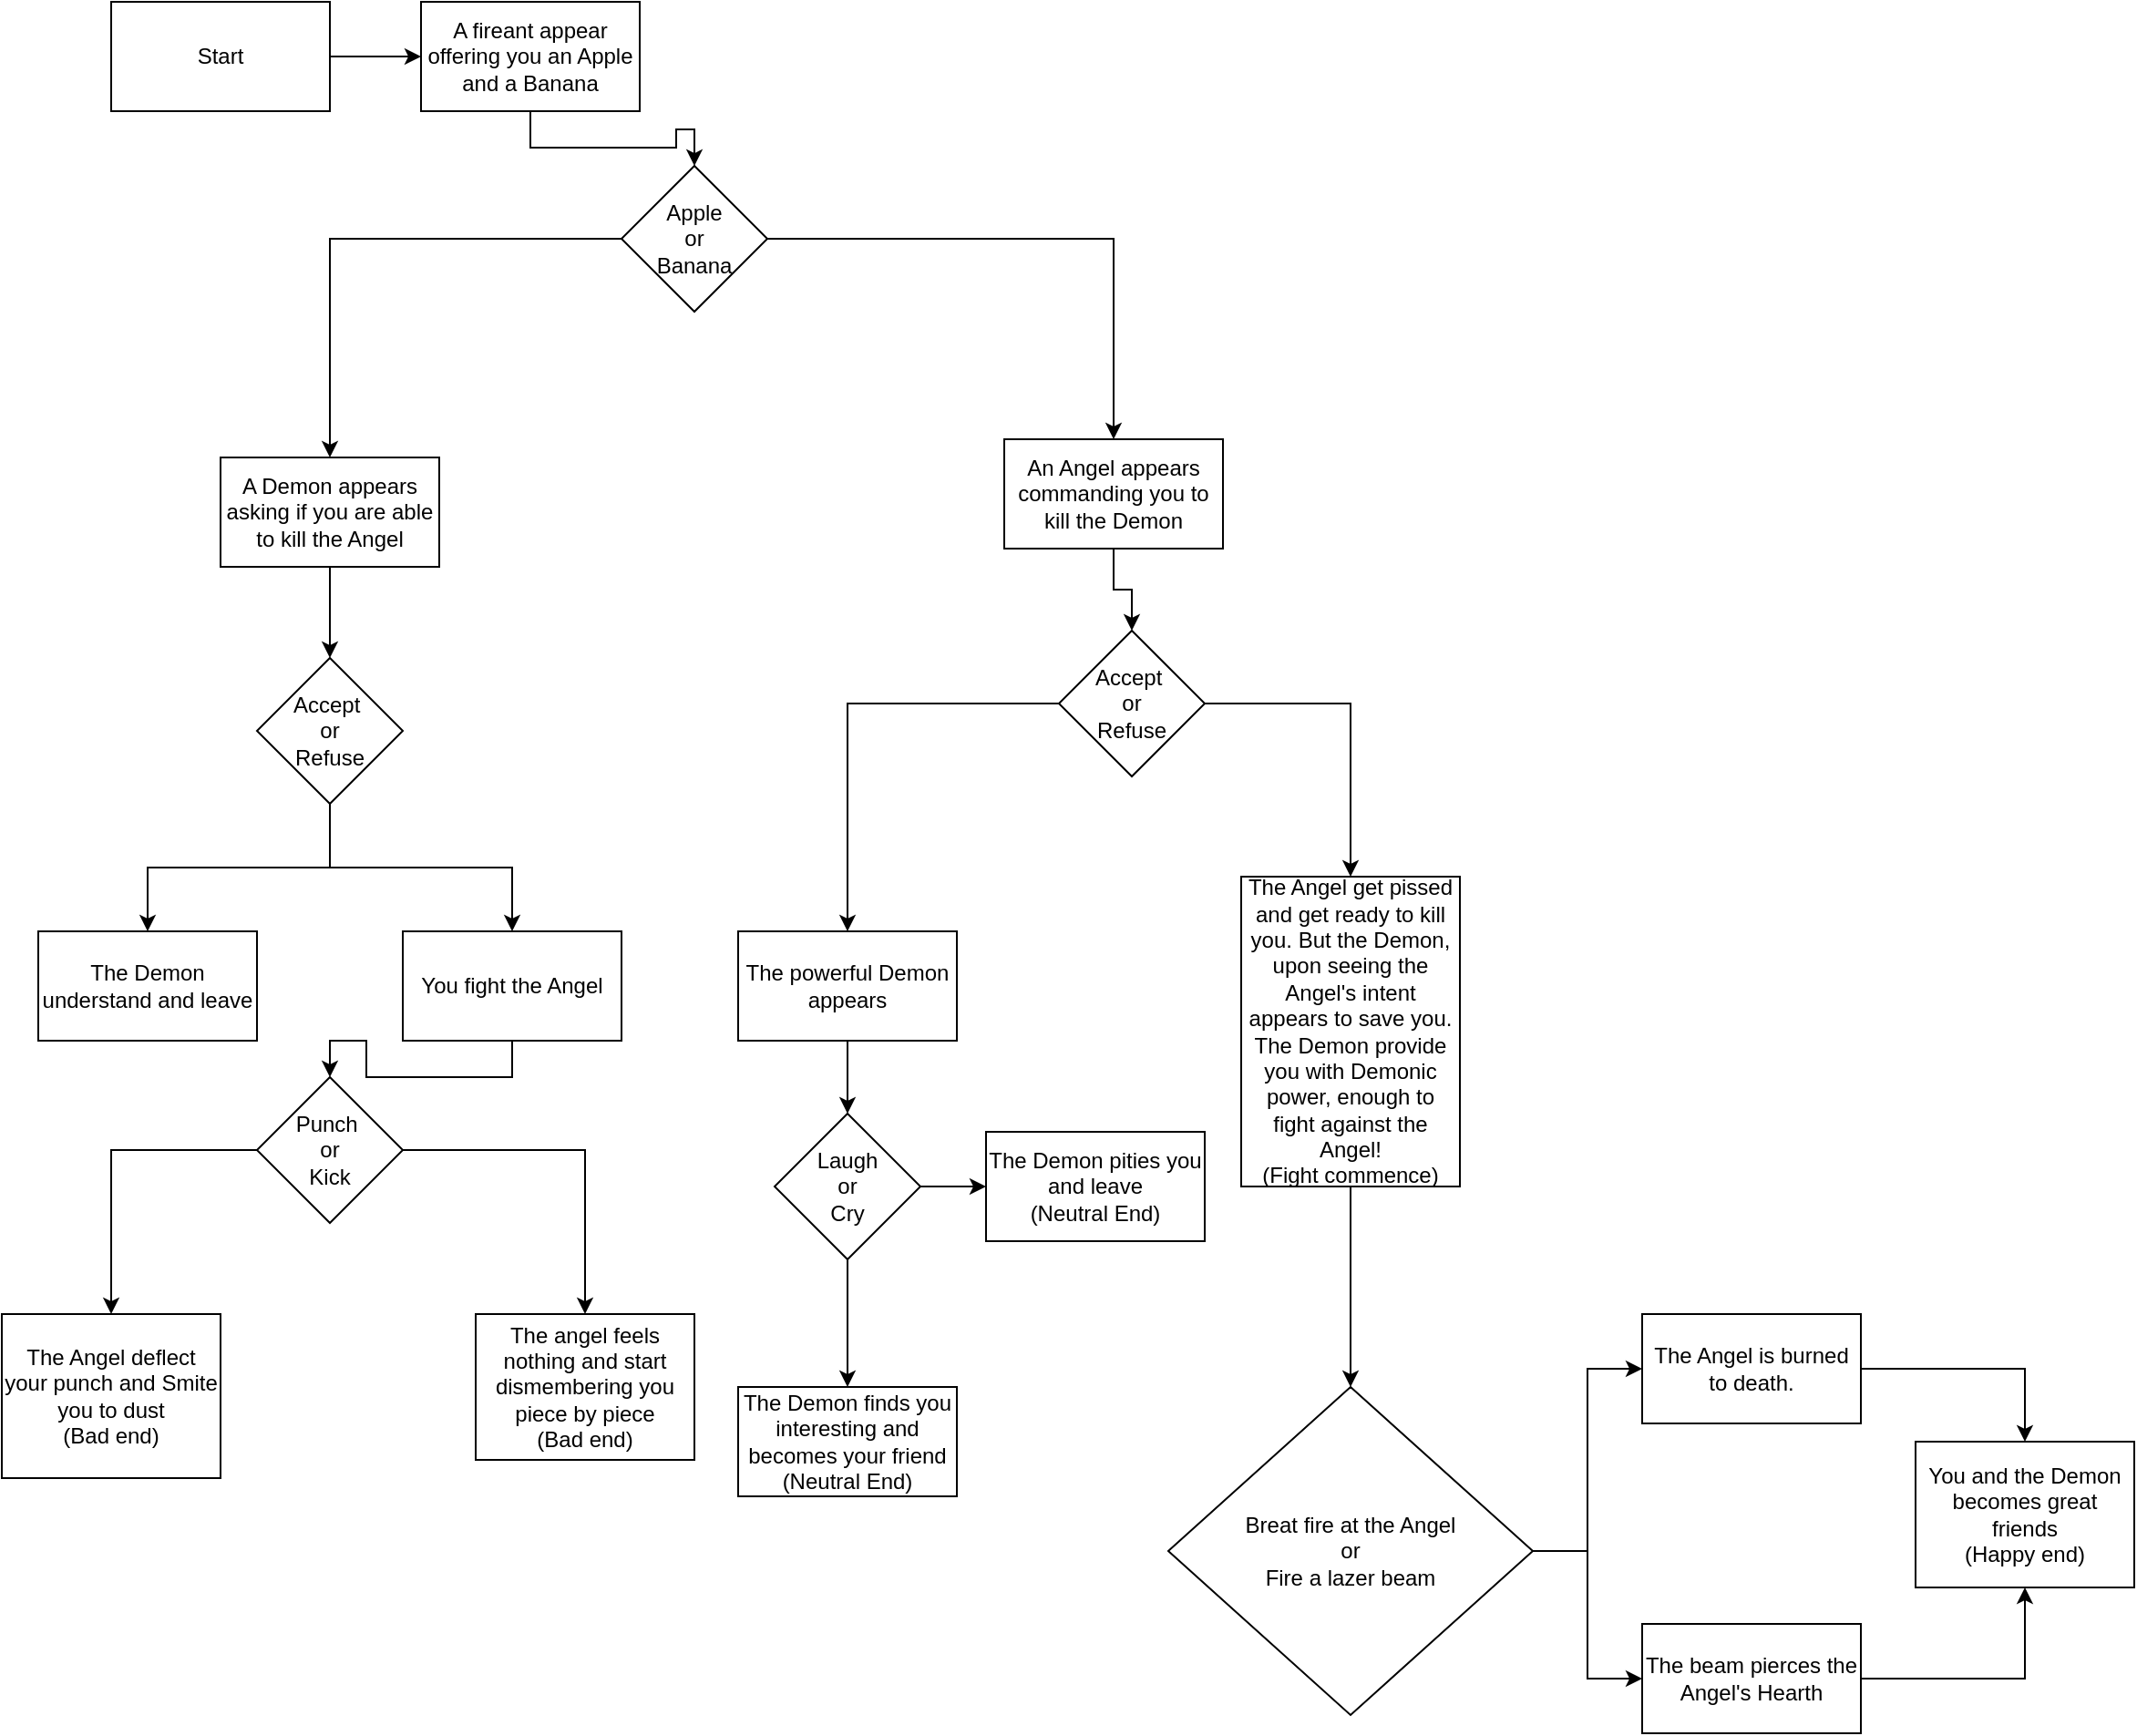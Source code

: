 <mxfile version="14.6.13" type="device"><diagram id="C5RBs43oDa-KdzZeNtuy" name="Page-1"><mxGraphModel dx="1422" dy="762" grid="1" gridSize="10" guides="1" tooltips="1" connect="1" arrows="1" fold="1" page="1" pageScale="1" pageWidth="827" pageHeight="1169" math="0" shadow="0"><root><mxCell id="WIyWlLk6GJQsqaUBKTNV-0"/><mxCell id="WIyWlLk6GJQsqaUBKTNV-1" parent="WIyWlLk6GJQsqaUBKTNV-0"/><mxCell id="gpt2rI43xiXll4x9pA2Q-2" style="edgeStyle=orthogonalEdgeStyle;rounded=0;orthogonalLoop=1;jettySize=auto;html=1;entryX=0;entryY=0.5;entryDx=0;entryDy=0;" edge="1" parent="WIyWlLk6GJQsqaUBKTNV-1" source="gpt2rI43xiXll4x9pA2Q-0" target="gpt2rI43xiXll4x9pA2Q-1"><mxGeometry relative="1" as="geometry"/></mxCell><mxCell id="gpt2rI43xiXll4x9pA2Q-0" value="Start" style="rounded=0;whiteSpace=wrap;html=1;" vertex="1" parent="WIyWlLk6GJQsqaUBKTNV-1"><mxGeometry x="70" y="160" width="120" height="60" as="geometry"/></mxCell><mxCell id="gpt2rI43xiXll4x9pA2Q-4" style="edgeStyle=orthogonalEdgeStyle;rounded=0;orthogonalLoop=1;jettySize=auto;html=1;" edge="1" parent="WIyWlLk6GJQsqaUBKTNV-1" source="gpt2rI43xiXll4x9pA2Q-1" target="gpt2rI43xiXll4x9pA2Q-3"><mxGeometry relative="1" as="geometry"/></mxCell><mxCell id="gpt2rI43xiXll4x9pA2Q-1" value="A fireant appear offering you an Apple and a Banana" style="rounded=0;whiteSpace=wrap;html=1;" vertex="1" parent="WIyWlLk6GJQsqaUBKTNV-1"><mxGeometry x="240" y="160" width="120" height="60" as="geometry"/></mxCell><mxCell id="gpt2rI43xiXll4x9pA2Q-7" style="edgeStyle=orthogonalEdgeStyle;rounded=0;orthogonalLoop=1;jettySize=auto;html=1;" edge="1" parent="WIyWlLk6GJQsqaUBKTNV-1" source="gpt2rI43xiXll4x9pA2Q-3" target="gpt2rI43xiXll4x9pA2Q-5"><mxGeometry relative="1" as="geometry"/></mxCell><mxCell id="gpt2rI43xiXll4x9pA2Q-8" style="edgeStyle=orthogonalEdgeStyle;rounded=0;orthogonalLoop=1;jettySize=auto;html=1;" edge="1" parent="WIyWlLk6GJQsqaUBKTNV-1" source="gpt2rI43xiXll4x9pA2Q-3" target="gpt2rI43xiXll4x9pA2Q-6"><mxGeometry relative="1" as="geometry"/></mxCell><mxCell id="gpt2rI43xiXll4x9pA2Q-3" value="Apple&lt;br&gt;or&lt;br&gt;Banana" style="rhombus;whiteSpace=wrap;html=1;" vertex="1" parent="WIyWlLk6GJQsqaUBKTNV-1"><mxGeometry x="350" y="250" width="80" height="80" as="geometry"/></mxCell><mxCell id="gpt2rI43xiXll4x9pA2Q-10" style="edgeStyle=orthogonalEdgeStyle;rounded=0;orthogonalLoop=1;jettySize=auto;html=1;entryX=0.5;entryY=0;entryDx=0;entryDy=0;" edge="1" parent="WIyWlLk6GJQsqaUBKTNV-1" source="gpt2rI43xiXll4x9pA2Q-5" target="gpt2rI43xiXll4x9pA2Q-9"><mxGeometry relative="1" as="geometry"/></mxCell><mxCell id="gpt2rI43xiXll4x9pA2Q-5" value="A Demon appears asking if you are able to kill the Angel" style="rounded=0;whiteSpace=wrap;html=1;" vertex="1" parent="WIyWlLk6GJQsqaUBKTNV-1"><mxGeometry x="130" y="410" width="120" height="60" as="geometry"/></mxCell><mxCell id="gpt2rI43xiXll4x9pA2Q-22" style="edgeStyle=orthogonalEdgeStyle;rounded=0;orthogonalLoop=1;jettySize=auto;html=1;" edge="1" parent="WIyWlLk6GJQsqaUBKTNV-1" source="gpt2rI43xiXll4x9pA2Q-6" target="gpt2rI43xiXll4x9pA2Q-21"><mxGeometry relative="1" as="geometry"/></mxCell><mxCell id="gpt2rI43xiXll4x9pA2Q-6" value="An Angel appears commanding you to kill the Demon" style="rounded=0;whiteSpace=wrap;html=1;" vertex="1" parent="WIyWlLk6GJQsqaUBKTNV-1"><mxGeometry x="560" y="400" width="120" height="60" as="geometry"/></mxCell><mxCell id="gpt2rI43xiXll4x9pA2Q-12" style="edgeStyle=orthogonalEdgeStyle;rounded=0;orthogonalLoop=1;jettySize=auto;html=1;" edge="1" parent="WIyWlLk6GJQsqaUBKTNV-1" source="gpt2rI43xiXll4x9pA2Q-9" target="gpt2rI43xiXll4x9pA2Q-11"><mxGeometry relative="1" as="geometry"/></mxCell><mxCell id="gpt2rI43xiXll4x9pA2Q-14" style="edgeStyle=orthogonalEdgeStyle;rounded=0;orthogonalLoop=1;jettySize=auto;html=1;" edge="1" parent="WIyWlLk6GJQsqaUBKTNV-1" source="gpt2rI43xiXll4x9pA2Q-9" target="gpt2rI43xiXll4x9pA2Q-13"><mxGeometry relative="1" as="geometry"/></mxCell><mxCell id="gpt2rI43xiXll4x9pA2Q-9" value="Accept&amp;nbsp;&lt;br&gt;or&lt;br&gt;Refuse" style="rhombus;whiteSpace=wrap;html=1;" vertex="1" parent="WIyWlLk6GJQsqaUBKTNV-1"><mxGeometry x="150" y="520" width="80" height="80" as="geometry"/></mxCell><mxCell id="gpt2rI43xiXll4x9pA2Q-11" value="The Demon understand and leave" style="rounded=0;whiteSpace=wrap;html=1;" vertex="1" parent="WIyWlLk6GJQsqaUBKTNV-1"><mxGeometry x="30" y="670" width="120" height="60" as="geometry"/></mxCell><mxCell id="gpt2rI43xiXll4x9pA2Q-16" style="edgeStyle=orthogonalEdgeStyle;rounded=0;orthogonalLoop=1;jettySize=auto;html=1;exitX=0.5;exitY=1;exitDx=0;exitDy=0;" edge="1" parent="WIyWlLk6GJQsqaUBKTNV-1" source="gpt2rI43xiXll4x9pA2Q-13" target="gpt2rI43xiXll4x9pA2Q-15"><mxGeometry relative="1" as="geometry"/></mxCell><mxCell id="gpt2rI43xiXll4x9pA2Q-13" value="You fight the Angel" style="rounded=0;whiteSpace=wrap;html=1;" vertex="1" parent="WIyWlLk6GJQsqaUBKTNV-1"><mxGeometry x="230" y="670" width="120" height="60" as="geometry"/></mxCell><mxCell id="gpt2rI43xiXll4x9pA2Q-19" style="edgeStyle=orthogonalEdgeStyle;rounded=0;orthogonalLoop=1;jettySize=auto;html=1;" edge="1" parent="WIyWlLk6GJQsqaUBKTNV-1" source="gpt2rI43xiXll4x9pA2Q-15" target="gpt2rI43xiXll4x9pA2Q-17"><mxGeometry relative="1" as="geometry"/></mxCell><mxCell id="gpt2rI43xiXll4x9pA2Q-20" style="edgeStyle=orthogonalEdgeStyle;rounded=0;orthogonalLoop=1;jettySize=auto;html=1;" edge="1" parent="WIyWlLk6GJQsqaUBKTNV-1" source="gpt2rI43xiXll4x9pA2Q-15" target="gpt2rI43xiXll4x9pA2Q-18"><mxGeometry relative="1" as="geometry"/></mxCell><mxCell id="gpt2rI43xiXll4x9pA2Q-15" value="Punch&amp;nbsp;&lt;br&gt;or&lt;br&gt;Kick" style="rhombus;whiteSpace=wrap;html=1;" vertex="1" parent="WIyWlLk6GJQsqaUBKTNV-1"><mxGeometry x="150" y="750" width="80" height="80" as="geometry"/></mxCell><mxCell id="gpt2rI43xiXll4x9pA2Q-17" value="The Angel deflect your punch and Smite you to dust&lt;br&gt;(Bad end)" style="rounded=0;whiteSpace=wrap;html=1;" vertex="1" parent="WIyWlLk6GJQsqaUBKTNV-1"><mxGeometry x="10" y="880" width="120" height="90" as="geometry"/></mxCell><mxCell id="gpt2rI43xiXll4x9pA2Q-18" value="The angel feels nothing and start dismembering you piece by piece&lt;br&gt;(Bad end)" style="rounded=0;whiteSpace=wrap;html=1;" vertex="1" parent="WIyWlLk6GJQsqaUBKTNV-1"><mxGeometry x="270" y="880" width="120" height="80" as="geometry"/></mxCell><mxCell id="gpt2rI43xiXll4x9pA2Q-24" style="edgeStyle=orthogonalEdgeStyle;rounded=0;orthogonalLoop=1;jettySize=auto;html=1;" edge="1" parent="WIyWlLk6GJQsqaUBKTNV-1" source="gpt2rI43xiXll4x9pA2Q-21" target="gpt2rI43xiXll4x9pA2Q-23"><mxGeometry relative="1" as="geometry"/></mxCell><mxCell id="gpt2rI43xiXll4x9pA2Q-32" style="edgeStyle=orthogonalEdgeStyle;rounded=0;orthogonalLoop=1;jettySize=auto;html=1;entryX=0.5;entryY=0;entryDx=0;entryDy=0;" edge="1" parent="WIyWlLk6GJQsqaUBKTNV-1" source="gpt2rI43xiXll4x9pA2Q-21" target="gpt2rI43xiXll4x9pA2Q-31"><mxGeometry relative="1" as="geometry"/></mxCell><mxCell id="gpt2rI43xiXll4x9pA2Q-21" value="Accept&amp;nbsp;&lt;br&gt;or&lt;br&gt;Refuse" style="rhombus;whiteSpace=wrap;html=1;" vertex="1" parent="WIyWlLk6GJQsqaUBKTNV-1"><mxGeometry x="590" y="505" width="80" height="80" as="geometry"/></mxCell><mxCell id="gpt2rI43xiXll4x9pA2Q-26" style="edgeStyle=orthogonalEdgeStyle;rounded=0;orthogonalLoop=1;jettySize=auto;html=1;" edge="1" parent="WIyWlLk6GJQsqaUBKTNV-1" source="gpt2rI43xiXll4x9pA2Q-23" target="gpt2rI43xiXll4x9pA2Q-25"><mxGeometry relative="1" as="geometry"/></mxCell><mxCell id="gpt2rI43xiXll4x9pA2Q-23" value="The powerful Demon appears" style="rounded=0;whiteSpace=wrap;html=1;" vertex="1" parent="WIyWlLk6GJQsqaUBKTNV-1"><mxGeometry x="414" y="670" width="120" height="60" as="geometry"/></mxCell><mxCell id="gpt2rI43xiXll4x9pA2Q-29" style="edgeStyle=orthogonalEdgeStyle;rounded=0;orthogonalLoop=1;jettySize=auto;html=1;" edge="1" parent="WIyWlLk6GJQsqaUBKTNV-1" source="gpt2rI43xiXll4x9pA2Q-25" target="gpt2rI43xiXll4x9pA2Q-27"><mxGeometry relative="1" as="geometry"/></mxCell><mxCell id="gpt2rI43xiXll4x9pA2Q-30" style="edgeStyle=orthogonalEdgeStyle;rounded=0;orthogonalLoop=1;jettySize=auto;html=1;" edge="1" parent="WIyWlLk6GJQsqaUBKTNV-1" source="gpt2rI43xiXll4x9pA2Q-25" target="gpt2rI43xiXll4x9pA2Q-28"><mxGeometry relative="1" as="geometry"/></mxCell><mxCell id="gpt2rI43xiXll4x9pA2Q-25" value="Laugh&lt;br&gt;or&lt;br&gt;Cry" style="rhombus;whiteSpace=wrap;html=1;" vertex="1" parent="WIyWlLk6GJQsqaUBKTNV-1"><mxGeometry x="434" y="770" width="80" height="80" as="geometry"/></mxCell><mxCell id="gpt2rI43xiXll4x9pA2Q-27" value="The Demon finds you interesting and becomes your friend&lt;br&gt;(Neutral End)" style="rounded=0;whiteSpace=wrap;html=1;" vertex="1" parent="WIyWlLk6GJQsqaUBKTNV-1"><mxGeometry x="414" y="920" width="120" height="60" as="geometry"/></mxCell><mxCell id="gpt2rI43xiXll4x9pA2Q-28" value="The Demon pities you and leave&lt;br&gt;(Neutral End)" style="rounded=0;whiteSpace=wrap;html=1;" vertex="1" parent="WIyWlLk6GJQsqaUBKTNV-1"><mxGeometry x="550" y="780" width="120" height="60" as="geometry"/></mxCell><mxCell id="gpt2rI43xiXll4x9pA2Q-34" style="edgeStyle=orthogonalEdgeStyle;rounded=0;orthogonalLoop=1;jettySize=auto;html=1;" edge="1" parent="WIyWlLk6GJQsqaUBKTNV-1" source="gpt2rI43xiXll4x9pA2Q-31" target="gpt2rI43xiXll4x9pA2Q-33"><mxGeometry relative="1" as="geometry"/></mxCell><mxCell id="gpt2rI43xiXll4x9pA2Q-31" value="The Angel get pissed and get ready to kill you. But the Demon, upon seeing the Angel's intent appears to save you. The Demon provide you with Demonic power, enough to fight against the Angel!&lt;br&gt;(Fight commence)" style="rounded=0;whiteSpace=wrap;html=1;" vertex="1" parent="WIyWlLk6GJQsqaUBKTNV-1"><mxGeometry x="690" y="640" width="120" height="170" as="geometry"/></mxCell><mxCell id="gpt2rI43xiXll4x9pA2Q-37" style="edgeStyle=orthogonalEdgeStyle;rounded=0;orthogonalLoop=1;jettySize=auto;html=1;" edge="1" parent="WIyWlLk6GJQsqaUBKTNV-1" source="gpt2rI43xiXll4x9pA2Q-33" target="gpt2rI43xiXll4x9pA2Q-35"><mxGeometry relative="1" as="geometry"/></mxCell><mxCell id="gpt2rI43xiXll4x9pA2Q-38" style="edgeStyle=orthogonalEdgeStyle;rounded=0;orthogonalLoop=1;jettySize=auto;html=1;entryX=0;entryY=0.5;entryDx=0;entryDy=0;" edge="1" parent="WIyWlLk6GJQsqaUBKTNV-1" source="gpt2rI43xiXll4x9pA2Q-33" target="gpt2rI43xiXll4x9pA2Q-36"><mxGeometry relative="1" as="geometry"/></mxCell><mxCell id="gpt2rI43xiXll4x9pA2Q-33" value="Breat fire at the Angel&lt;br&gt;or&lt;br&gt;Fire a lazer beam" style="rhombus;whiteSpace=wrap;html=1;" vertex="1" parent="WIyWlLk6GJQsqaUBKTNV-1"><mxGeometry x="650" y="920" width="200" height="180" as="geometry"/></mxCell><mxCell id="gpt2rI43xiXll4x9pA2Q-40" style="edgeStyle=orthogonalEdgeStyle;rounded=0;orthogonalLoop=1;jettySize=auto;html=1;" edge="1" parent="WIyWlLk6GJQsqaUBKTNV-1" source="gpt2rI43xiXll4x9pA2Q-35" target="gpt2rI43xiXll4x9pA2Q-39"><mxGeometry relative="1" as="geometry"/></mxCell><mxCell id="gpt2rI43xiXll4x9pA2Q-35" value="The Angel is burned to death." style="rounded=0;whiteSpace=wrap;html=1;" vertex="1" parent="WIyWlLk6GJQsqaUBKTNV-1"><mxGeometry x="910" y="880" width="120" height="60" as="geometry"/></mxCell><mxCell id="gpt2rI43xiXll4x9pA2Q-41" style="edgeStyle=orthogonalEdgeStyle;rounded=0;orthogonalLoop=1;jettySize=auto;html=1;" edge="1" parent="WIyWlLk6GJQsqaUBKTNV-1" source="gpt2rI43xiXll4x9pA2Q-36" target="gpt2rI43xiXll4x9pA2Q-39"><mxGeometry relative="1" as="geometry"/></mxCell><mxCell id="gpt2rI43xiXll4x9pA2Q-36" value="The beam pierces the Angel's Hearth" style="rounded=0;whiteSpace=wrap;html=1;" vertex="1" parent="WIyWlLk6GJQsqaUBKTNV-1"><mxGeometry x="910" y="1050" width="120" height="60" as="geometry"/></mxCell><mxCell id="gpt2rI43xiXll4x9pA2Q-39" value="You and the Demon becomes great friends&lt;br&gt;(Happy end)" style="rounded=0;whiteSpace=wrap;html=1;" vertex="1" parent="WIyWlLk6GJQsqaUBKTNV-1"><mxGeometry x="1060" y="950" width="120" height="80" as="geometry"/></mxCell></root></mxGraphModel></diagram></mxfile>